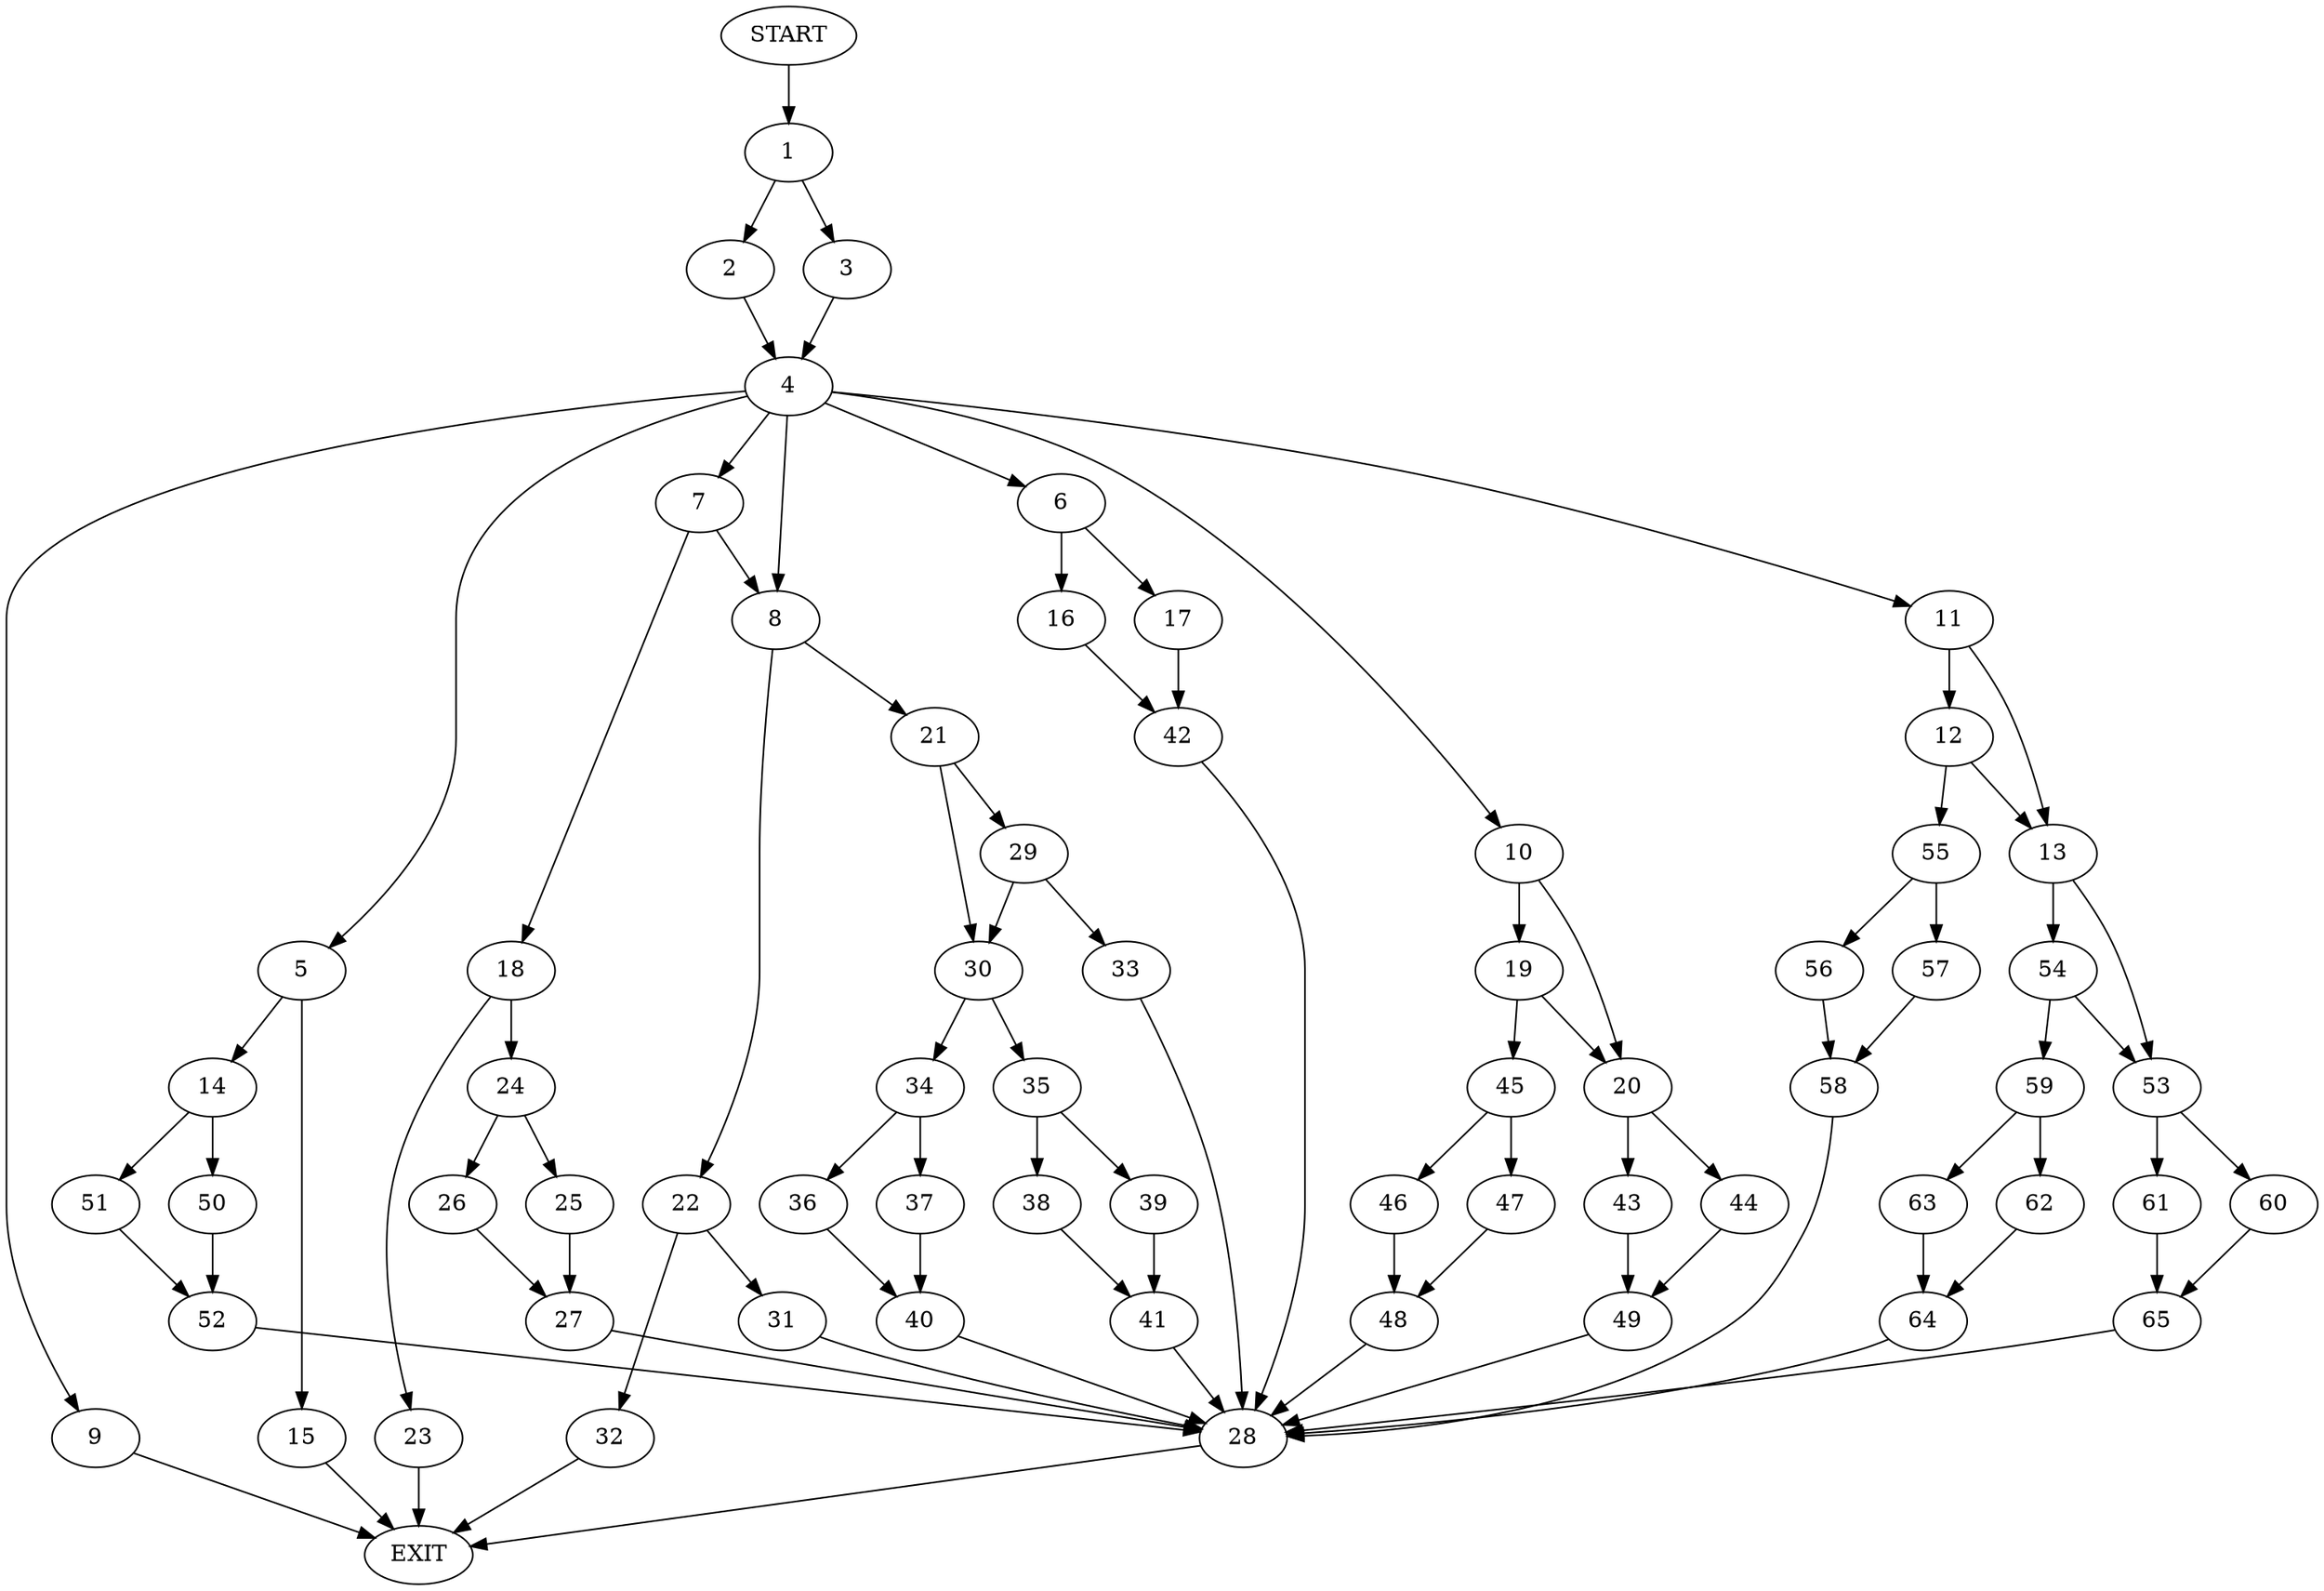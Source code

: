 digraph {
0 [label="START"]
66 [label="EXIT"]
0 -> 1
1 -> 2
1 -> 3
2 -> 4
3 -> 4
4 -> 5
4 -> 6
4 -> 7
4 -> 8
4 -> 9
4 -> 10
4 -> 11
11 -> 12
11 -> 13
9 -> 66
5 -> 14
5 -> 15
6 -> 16
6 -> 17
7 -> 8
7 -> 18
10 -> 19
10 -> 20
8 -> 21
8 -> 22
18 -> 23
18 -> 24
24 -> 25
24 -> 26
23 -> 66
26 -> 27
25 -> 27
27 -> 28
28 -> 66
21 -> 29
21 -> 30
22 -> 31
22 -> 32
29 -> 33
29 -> 30
30 -> 34
30 -> 35
33 -> 28
34 -> 36
34 -> 37
35 -> 38
35 -> 39
36 -> 40
37 -> 40
40 -> 28
38 -> 41
39 -> 41
41 -> 28
31 -> 28
32 -> 66
17 -> 42
16 -> 42
42 -> 28
20 -> 43
20 -> 44
19 -> 45
19 -> 20
45 -> 46
45 -> 47
46 -> 48
47 -> 48
48 -> 28
43 -> 49
44 -> 49
49 -> 28
15 -> 66
14 -> 50
14 -> 51
50 -> 52
51 -> 52
52 -> 28
13 -> 53
13 -> 54
12 -> 55
12 -> 13
55 -> 56
55 -> 57
56 -> 58
57 -> 58
58 -> 28
54 -> 53
54 -> 59
53 -> 60
53 -> 61
59 -> 62
59 -> 63
62 -> 64
63 -> 64
64 -> 28
61 -> 65
60 -> 65
65 -> 28
}
